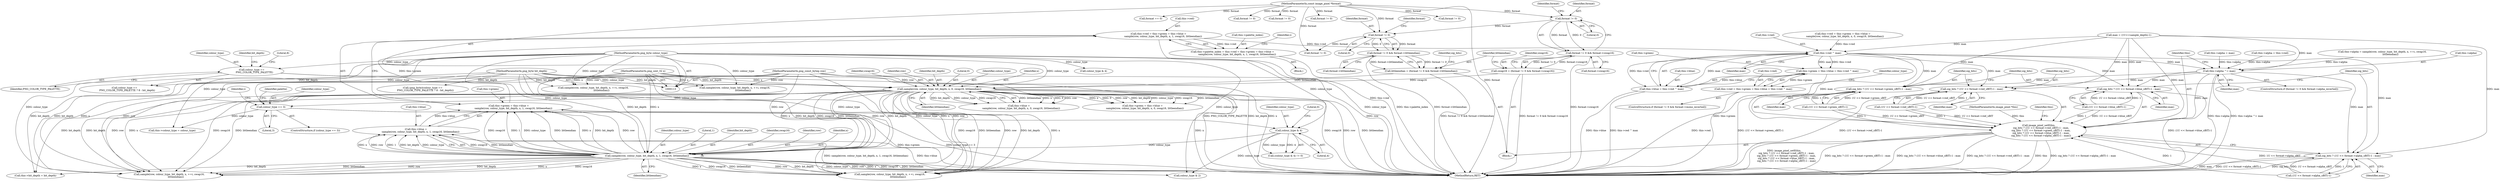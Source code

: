 digraph "0_Android_9d4853418ab2f754c2b63e091c29c5529b8b86ca_51@pointer" {
"1000301" [label="(Call,this->red = this->green = this->blue =\n            sample(row, colour_type, bit_depth, x, 1, swap16, littleendian))"];
"1000305" [label="(Call,this->green = this->blue =\n            sample(row, colour_type, bit_depth, x, 1, swap16, littleendian))"];
"1000309" [label="(Call,this->blue =\n            sample(row, colour_type, bit_depth, x, 1, swap16, littleendian))"];
"1000313" [label="(Call,sample(row, colour_type, bit_depth, x, 1, swap16, littleendian))"];
"1000187" [label="(Call,sample(row, colour_type, bit_depth, x, 0, swap16, littleendian))"];
"1000115" [label="(MethodParameterIn,png_const_bytep row)"];
"1000128" [label="(Call,colour_type ==\n       PNG_COLOR_TYPE_PALETTE)"];
"1000116" [label="(MethodParameterIn,png_byte colour_type)"];
"1000117" [label="(MethodParameterIn,png_byte bit_depth)"];
"1000118" [label="(MethodParameterIn,png_uint_32 x)"];
"1000142" [label="(Call,swap16 = (format != 0 && format->swap16))"];
"1000144" [label="(Call,format != 0 && format->swap16)"];
"1000145" [label="(Call,format != 0)"];
"1000120" [label="(MethodParameterIn,const image_pixel *format)"];
"1000152" [label="(Call,littleendian = (format != 0 && format->littleendian))"];
"1000154" [label="(Call,format != 0 && format->littleendian)"];
"1000155" [label="(Call,format != 0)"];
"1000278" [label="(Call,colour_type & 4)"];
"1000218" [label="(Call,colour_type == 3)"];
"1000297" [label="(Call,this->palette_index = this->red = this->green = this->blue =\n            sample(row, colour_type, bit_depth, x, 1, swap16, littleendian))"];
"1000398" [label="(Call,this->red ^ max)"];
"1000390" [label="(Call,this->green = this->blue = this->red ^ max)"];
"1000386" [label="(Call,this->red = this->green = this->blue = this->red ^ max)"];
"1000394" [label="(Call,this->blue = this->red ^ max)"];
"1000440" [label="(Call,this->alpha ^= max)"];
"1000445" [label="(Call,image_pixel_setf(this,\n      sig_bits ? (1U << format->red_sBIT)-1 : max,\n      sig_bits ? (1U << format->green_sBIT)-1 : max,\n      sig_bits ? (1U << format->blue_sBIT)-1 : max,\n      sig_bits ? (1U << format->alpha_sBIT)-1 : max))"];
"1000447" [label="(Call,sig_bits ? (1U << format->red_sBIT)-1 : max)"];
"1000457" [label="(Call,sig_bits ? (1U << format->green_sBIT)-1 : max)"];
"1000467" [label="(Call,sig_bits ? (1U << format->blue_sBIT)-1 : max)"];
"1000477" [label="(Call,sig_bits ? (1U << format->alpha_sBIT)-1 : max)"];
"1000281" [label="(Literal,0)"];
"1000175" [label="(Call,this->red = this->green = this->blue =\n      sample(row, colour_type, bit_depth, x, 0, swap16, littleendian))"];
"1000354" [label="(Call,sample(row, colour_type, bit_depth, x, ++i, swap16,\n                     littleendian))"];
"1000195" [label="(Call,this->alpha = max)"];
"1000449" [label="(Call,(1U << format->red_sBIT)-1)"];
"1000142" [label="(Call,swap16 = (format != 0 && format->swap16))"];
"1000468" [label="(Identifier,sig_bits)"];
"1000314" [label="(Identifier,row)"];
"1000153" [label="(Identifier,littleendian)"];
"1000155" [label="(Call,format != 0)"];
"1000386" [label="(Call,this->red = this->green = this->blue = this->red ^ max)"];
"1000456" [label="(Identifier,max)"];
"1000447" [label="(Call,sig_bits ? (1U << format->red_sBIT)-1 : max)"];
"1000478" [label="(Identifier,sig_bits)"];
"1000317" [label="(Identifier,x)"];
"1000192" [label="(Literal,0)"];
"1000280" [label="(Literal,4)"];
"1000458" [label="(Identifier,sig_bits)"];
"1000378" [label="(ControlStructure,if (format != 0 && format->mono_inverted))"];
"1000297" [label="(Call,this->palette_index = this->red = this->green = this->blue =\n            sample(row, colour_type, bit_depth, x, 1, swap16, littleendian))"];
"1000394" [label="(Call,this->blue = this->red ^ max)"];
"1000145" [label="(Call,format != 0)"];
"1000486" [label="(Identifier,max)"];
"1000193" [label="(Identifier,swap16)"];
"1000189" [label="(Identifier,colour_type)"];
"1000318" [label="(Literal,1)"];
"1000217" [label="(ControlStructure,if (colour_type == 3))"];
"1000114" [label="(MethodParameterIn,image_pixel *this)"];
"1000277" [label="(Call,(colour_type & 4) != 0)"];
"1000302" [label="(Call,this->red)"];
"1000121" [label="(Block,)"];
"1000477" [label="(Call,sig_bits ? (1U << format->alpha_sBIT)-1 : max)"];
"1000194" [label="(Identifier,littleendian)"];
"1000320" [label="(Identifier,littleendian)"];
"1000344" [label="(Call,format != 0)"];
"1000391" [label="(Call,this->green)"];
"1000445" [label="(Call,image_pixel_setf(this,\n      sig_bits ? (1U << format->red_sBIT)-1 : max,\n      sig_bits ? (1U << format->green_sBIT)-1 : max,\n      sig_bits ? (1U << format->blue_sBIT)-1 : max,\n      sig_bits ? (1U << format->alpha_sBIT)-1 : max))"];
"1000183" [label="(Call,this->blue =\n      sample(row, colour_type, bit_depth, x, 0, swap16, littleendian))"];
"1000156" [label="(Identifier,format)"];
"1000163" [label="(Identifier,sig_bits)"];
"1000118" [label="(MethodParameterIn,png_uint_32 x)"];
"1000405" [label="(Call,colour_type & 4)"];
"1000325" [label="(Call,colour_type & 2)"];
"1000129" [label="(Identifier,colour_type)"];
"1000219" [label="(Identifier,colour_type)"];
"1000147" [label="(Literal,0)"];
"1000469" [label="(Call,(1U << format->blue_sBIT)-1)"];
"1000134" [label="(Call,max = (1U<<sample_depth)-1)"];
"1000298" [label="(Call,this->palette_index)"];
"1000220" [label="(Literal,3)"];
"1000542" [label="(MethodReturn,RET)"];
"1000305" [label="(Call,this->green = this->blue =\n            sample(row, colour_type, bit_depth, x, 1, swap16, littleendian))"];
"1000128" [label="(Call,colour_type ==\n       PNG_COLOR_TYPE_PALETTE)"];
"1000152" [label="(Call,littleendian = (format != 0 && format->littleendian))"];
"1000489" [label="(Identifier,this)"];
"1000132" [label="(Identifier,bit_depth)"];
"1000158" [label="(Call,format->littleendian)"];
"1000116" [label="(MethodParameterIn,png_byte colour_type)"];
"1000191" [label="(Identifier,x)"];
"1000188" [label="(Identifier,row)"];
"1000279" [label="(Identifier,colour_type)"];
"1000143" [label="(Identifier,swap16)"];
"1000432" [label="(ControlStructure,if (format != 0 && format->alpha_inverted))"];
"1000459" [label="(Call,(1U << format->green_sBIT)-1)"];
"1000154" [label="(Call,format != 0 && format->littleendian)"];
"1000117" [label="(MethodParameterIn,png_byte bit_depth)"];
"1000283" [label="(Call,format != 0)"];
"1000457" [label="(Call,sig_bits ? (1U << format->green_sBIT)-1 : max)"];
"1000315" [label="(Identifier,colour_type)"];
"1000412" [label="(Call,format == 0)"];
"1000387" [label="(Call,this->red)"];
"1000466" [label="(Identifier,max)"];
"1000395" [label="(Call,this->blue)"];
"1000310" [label="(Call,this->blue)"];
"1000165" [label="(Call,format != 0)"];
"1000309" [label="(Call,this->blue =\n            sample(row, colour_type, bit_depth, x, 1, swap16, littleendian))"];
"1000149" [label="(Identifier,format)"];
"1000492" [label="(Call,this->bit_depth = bit_depth)"];
"1000187" [label="(Call,sample(row, colour_type, bit_depth, x, 0, swap16, littleendian))"];
"1000479" [label="(Call,(1U << format->alpha_sBIT)-1)"];
"1000333" [label="(Call,sample(row, colour_type, bit_depth, x, ++i, swap16,\n                 littleendian))"];
"1000127" [label="(Call,colour_type ==\n       PNG_COLOR_TYPE_PALETTE ? 8 : bit_depth)"];
"1000148" [label="(Call,format->swap16)"];
"1000390" [label="(Call,this->green = this->blue = this->red ^ max)"];
"1000289" [label="(Block,)"];
"1000487" [label="(Call,this->colour_type = colour_type)"];
"1000146" [label="(Identifier,format)"];
"1000380" [label="(Call,format != 0)"];
"1000476" [label="(Identifier,max)"];
"1000190" [label="(Identifier,bit_depth)"];
"1000399" [label="(Call,this->red)"];
"1000446" [label="(Identifier,this)"];
"1000144" [label="(Call,format != 0 && format->swap16)"];
"1000157" [label="(Literal,0)"];
"1000316" [label="(Identifier,bit_depth)"];
"1000115" [label="(MethodParameterIn,png_const_bytep row)"];
"1000273" [label="(Identifier,i)"];
"1000319" [label="(Identifier,swap16)"];
"1000301" [label="(Call,this->red = this->green = this->blue =\n            sample(row, colour_type, bit_depth, x, 1, swap16, littleendian))"];
"1000440" [label="(Call,this->alpha ^= max)"];
"1000467" [label="(Call,sig_bits ? (1U << format->blue_sBIT)-1 : max)"];
"1000406" [label="(Identifier,colour_type)"];
"1000131" [label="(Literal,8)"];
"1000290" [label="(Call,this->alpha = this->red)"];
"1000313" [label="(Call,sample(row, colour_type, bit_depth, x, 1, swap16, littleendian))"];
"1000448" [label="(Identifier,sig_bits)"];
"1000423" [label="(Call,sample(row, colour_type, bit_depth, x, ++i, swap16,\n                     littleendian))"];
"1000398" [label="(Call,this->red ^ max)"];
"1000125" [label="(Call,(png_byte)(colour_type ==\n       PNG_COLOR_TYPE_PALETTE ? 8 : bit_depth))"];
"1000306" [label="(Call,this->green)"];
"1000120" [label="(MethodParameterIn,const image_pixel *format)"];
"1000419" [label="(Call,this->alpha = sample(row, colour_type, bit_depth, x, ++i, swap16,\n                     littleendian))"];
"1000224" [label="(Identifier,palette)"];
"1000322" [label="(Identifier,i)"];
"1000278" [label="(Call,colour_type & 4)"];
"1000444" [label="(Identifier,max)"];
"1000130" [label="(Identifier,PNG_COLOR_TYPE_PALETTE)"];
"1000159" [label="(Identifier,format)"];
"1000434" [label="(Call,format != 0)"];
"1000402" [label="(Identifier,max)"];
"1000218" [label="(Call,colour_type == 3)"];
"1000179" [label="(Call,this->green = this->blue =\n      sample(row, colour_type, bit_depth, x, 0, swap16, littleendian))"];
"1000368" [label="(Call,sample(row, colour_type, bit_depth, x, ++i, swap16,\n                     littleendian))"];
"1000441" [label="(Call,this->alpha)"];
"1000301" -> "1000297"  [label="AST: "];
"1000301" -> "1000305"  [label="CFG: "];
"1000302" -> "1000301"  [label="AST: "];
"1000305" -> "1000301"  [label="AST: "];
"1000297" -> "1000301"  [label="CFG: "];
"1000301" -> "1000542"  [label="DDG: this->red"];
"1000301" -> "1000297"  [label="DDG: this->red"];
"1000305" -> "1000301"  [label="DDG: this->green"];
"1000301" -> "1000398"  [label="DDG: this->red"];
"1000305" -> "1000309"  [label="CFG: "];
"1000306" -> "1000305"  [label="AST: "];
"1000309" -> "1000305"  [label="AST: "];
"1000305" -> "1000542"  [label="DDG: this->green"];
"1000309" -> "1000305"  [label="DDG: this->blue"];
"1000313" -> "1000305"  [label="DDG: swap16"];
"1000313" -> "1000305"  [label="DDG: littleendian"];
"1000313" -> "1000305"  [label="DDG: x"];
"1000313" -> "1000305"  [label="DDG: row"];
"1000313" -> "1000305"  [label="DDG: 1"];
"1000313" -> "1000305"  [label="DDG: bit_depth"];
"1000313" -> "1000305"  [label="DDG: colour_type"];
"1000309" -> "1000313"  [label="CFG: "];
"1000310" -> "1000309"  [label="AST: "];
"1000313" -> "1000309"  [label="AST: "];
"1000309" -> "1000542"  [label="DDG: this->blue"];
"1000309" -> "1000542"  [label="DDG: sample(row, colour_type, bit_depth, x, 1, swap16, littleendian)"];
"1000313" -> "1000309"  [label="DDG: swap16"];
"1000313" -> "1000309"  [label="DDG: littleendian"];
"1000313" -> "1000309"  [label="DDG: x"];
"1000313" -> "1000309"  [label="DDG: row"];
"1000313" -> "1000309"  [label="DDG: 1"];
"1000313" -> "1000309"  [label="DDG: bit_depth"];
"1000313" -> "1000309"  [label="DDG: colour_type"];
"1000313" -> "1000320"  [label="CFG: "];
"1000314" -> "1000313"  [label="AST: "];
"1000315" -> "1000313"  [label="AST: "];
"1000316" -> "1000313"  [label="AST: "];
"1000317" -> "1000313"  [label="AST: "];
"1000318" -> "1000313"  [label="AST: "];
"1000319" -> "1000313"  [label="AST: "];
"1000320" -> "1000313"  [label="AST: "];
"1000313" -> "1000542"  [label="DDG: swap16"];
"1000313" -> "1000542"  [label="DDG: littleendian"];
"1000313" -> "1000542"  [label="DDG: row"];
"1000313" -> "1000542"  [label="DDG: x"];
"1000187" -> "1000313"  [label="DDG: row"];
"1000187" -> "1000313"  [label="DDG: bit_depth"];
"1000187" -> "1000313"  [label="DDG: x"];
"1000187" -> "1000313"  [label="DDG: swap16"];
"1000187" -> "1000313"  [label="DDG: littleendian"];
"1000115" -> "1000313"  [label="DDG: row"];
"1000278" -> "1000313"  [label="DDG: colour_type"];
"1000116" -> "1000313"  [label="DDG: colour_type"];
"1000117" -> "1000313"  [label="DDG: bit_depth"];
"1000118" -> "1000313"  [label="DDG: x"];
"1000313" -> "1000325"  [label="DDG: colour_type"];
"1000313" -> "1000333"  [label="DDG: row"];
"1000313" -> "1000333"  [label="DDG: bit_depth"];
"1000313" -> "1000333"  [label="DDG: x"];
"1000313" -> "1000333"  [label="DDG: swap16"];
"1000313" -> "1000333"  [label="DDG: littleendian"];
"1000313" -> "1000423"  [label="DDG: row"];
"1000313" -> "1000423"  [label="DDG: bit_depth"];
"1000313" -> "1000423"  [label="DDG: x"];
"1000313" -> "1000423"  [label="DDG: swap16"];
"1000313" -> "1000423"  [label="DDG: littleendian"];
"1000313" -> "1000492"  [label="DDG: bit_depth"];
"1000187" -> "1000183"  [label="AST: "];
"1000187" -> "1000194"  [label="CFG: "];
"1000188" -> "1000187"  [label="AST: "];
"1000189" -> "1000187"  [label="AST: "];
"1000190" -> "1000187"  [label="AST: "];
"1000191" -> "1000187"  [label="AST: "];
"1000192" -> "1000187"  [label="AST: "];
"1000193" -> "1000187"  [label="AST: "];
"1000194" -> "1000187"  [label="AST: "];
"1000183" -> "1000187"  [label="CFG: "];
"1000187" -> "1000542"  [label="DDG: row"];
"1000187" -> "1000542"  [label="DDG: littleendian"];
"1000187" -> "1000542"  [label="DDG: x"];
"1000187" -> "1000542"  [label="DDG: swap16"];
"1000187" -> "1000179"  [label="DDG: littleendian"];
"1000187" -> "1000179"  [label="DDG: x"];
"1000187" -> "1000179"  [label="DDG: 0"];
"1000187" -> "1000179"  [label="DDG: row"];
"1000187" -> "1000179"  [label="DDG: bit_depth"];
"1000187" -> "1000179"  [label="DDG: colour_type"];
"1000187" -> "1000179"  [label="DDG: swap16"];
"1000187" -> "1000183"  [label="DDG: littleendian"];
"1000187" -> "1000183"  [label="DDG: x"];
"1000187" -> "1000183"  [label="DDG: 0"];
"1000187" -> "1000183"  [label="DDG: row"];
"1000187" -> "1000183"  [label="DDG: bit_depth"];
"1000187" -> "1000183"  [label="DDG: colour_type"];
"1000187" -> "1000183"  [label="DDG: swap16"];
"1000115" -> "1000187"  [label="DDG: row"];
"1000128" -> "1000187"  [label="DDG: colour_type"];
"1000116" -> "1000187"  [label="DDG: colour_type"];
"1000117" -> "1000187"  [label="DDG: bit_depth"];
"1000118" -> "1000187"  [label="DDG: x"];
"1000142" -> "1000187"  [label="DDG: swap16"];
"1000152" -> "1000187"  [label="DDG: littleendian"];
"1000187" -> "1000218"  [label="DDG: colour_type"];
"1000187" -> "1000333"  [label="DDG: row"];
"1000187" -> "1000333"  [label="DDG: bit_depth"];
"1000187" -> "1000333"  [label="DDG: x"];
"1000187" -> "1000333"  [label="DDG: swap16"];
"1000187" -> "1000333"  [label="DDG: littleendian"];
"1000187" -> "1000423"  [label="DDG: row"];
"1000187" -> "1000423"  [label="DDG: bit_depth"];
"1000187" -> "1000423"  [label="DDG: x"];
"1000187" -> "1000423"  [label="DDG: swap16"];
"1000187" -> "1000423"  [label="DDG: littleendian"];
"1000187" -> "1000492"  [label="DDG: bit_depth"];
"1000115" -> "1000113"  [label="AST: "];
"1000115" -> "1000542"  [label="DDG: row"];
"1000115" -> "1000333"  [label="DDG: row"];
"1000115" -> "1000354"  [label="DDG: row"];
"1000115" -> "1000368"  [label="DDG: row"];
"1000115" -> "1000423"  [label="DDG: row"];
"1000128" -> "1000127"  [label="AST: "];
"1000128" -> "1000130"  [label="CFG: "];
"1000129" -> "1000128"  [label="AST: "];
"1000130" -> "1000128"  [label="AST: "];
"1000131" -> "1000128"  [label="CFG: "];
"1000132" -> "1000128"  [label="CFG: "];
"1000128" -> "1000542"  [label="DDG: PNG_COLOR_TYPE_PALETTE"];
"1000116" -> "1000128"  [label="DDG: colour_type"];
"1000116" -> "1000113"  [label="AST: "];
"1000116" -> "1000542"  [label="DDG: colour_type"];
"1000116" -> "1000218"  [label="DDG: colour_type"];
"1000116" -> "1000278"  [label="DDG: colour_type"];
"1000116" -> "1000325"  [label="DDG: colour_type"];
"1000116" -> "1000333"  [label="DDG: colour_type"];
"1000116" -> "1000354"  [label="DDG: colour_type"];
"1000116" -> "1000368"  [label="DDG: colour_type"];
"1000116" -> "1000405"  [label="DDG: colour_type"];
"1000116" -> "1000423"  [label="DDG: colour_type"];
"1000116" -> "1000487"  [label="DDG: colour_type"];
"1000117" -> "1000113"  [label="AST: "];
"1000117" -> "1000542"  [label="DDG: bit_depth"];
"1000117" -> "1000125"  [label="DDG: bit_depth"];
"1000117" -> "1000127"  [label="DDG: bit_depth"];
"1000117" -> "1000333"  [label="DDG: bit_depth"];
"1000117" -> "1000354"  [label="DDG: bit_depth"];
"1000117" -> "1000368"  [label="DDG: bit_depth"];
"1000117" -> "1000423"  [label="DDG: bit_depth"];
"1000117" -> "1000492"  [label="DDG: bit_depth"];
"1000118" -> "1000113"  [label="AST: "];
"1000118" -> "1000542"  [label="DDG: x"];
"1000118" -> "1000333"  [label="DDG: x"];
"1000118" -> "1000354"  [label="DDG: x"];
"1000118" -> "1000368"  [label="DDG: x"];
"1000118" -> "1000423"  [label="DDG: x"];
"1000142" -> "1000121"  [label="AST: "];
"1000142" -> "1000144"  [label="CFG: "];
"1000143" -> "1000142"  [label="AST: "];
"1000144" -> "1000142"  [label="AST: "];
"1000153" -> "1000142"  [label="CFG: "];
"1000142" -> "1000542"  [label="DDG: format != 0 && format->swap16"];
"1000144" -> "1000142"  [label="DDG: format != 0"];
"1000144" -> "1000142"  [label="DDG: format->swap16"];
"1000144" -> "1000145"  [label="CFG: "];
"1000144" -> "1000148"  [label="CFG: "];
"1000145" -> "1000144"  [label="AST: "];
"1000148" -> "1000144"  [label="AST: "];
"1000144" -> "1000542"  [label="DDG: format->swap16"];
"1000145" -> "1000144"  [label="DDG: format"];
"1000145" -> "1000144"  [label="DDG: 0"];
"1000145" -> "1000147"  [label="CFG: "];
"1000146" -> "1000145"  [label="AST: "];
"1000147" -> "1000145"  [label="AST: "];
"1000149" -> "1000145"  [label="CFG: "];
"1000120" -> "1000145"  [label="DDG: format"];
"1000145" -> "1000155"  [label="DDG: format"];
"1000120" -> "1000113"  [label="AST: "];
"1000120" -> "1000542"  [label="DDG: format"];
"1000120" -> "1000155"  [label="DDG: format"];
"1000120" -> "1000165"  [label="DDG: format"];
"1000120" -> "1000283"  [label="DDG: format"];
"1000120" -> "1000344"  [label="DDG: format"];
"1000120" -> "1000380"  [label="DDG: format"];
"1000120" -> "1000412"  [label="DDG: format"];
"1000120" -> "1000434"  [label="DDG: format"];
"1000152" -> "1000121"  [label="AST: "];
"1000152" -> "1000154"  [label="CFG: "];
"1000153" -> "1000152"  [label="AST: "];
"1000154" -> "1000152"  [label="AST: "];
"1000163" -> "1000152"  [label="CFG: "];
"1000152" -> "1000542"  [label="DDG: format != 0 && format->littleendian"];
"1000154" -> "1000152"  [label="DDG: format != 0"];
"1000154" -> "1000152"  [label="DDG: format->littleendian"];
"1000154" -> "1000155"  [label="CFG: "];
"1000154" -> "1000158"  [label="CFG: "];
"1000155" -> "1000154"  [label="AST: "];
"1000158" -> "1000154"  [label="AST: "];
"1000154" -> "1000542"  [label="DDG: format->littleendian"];
"1000155" -> "1000154"  [label="DDG: format"];
"1000155" -> "1000154"  [label="DDG: 0"];
"1000155" -> "1000157"  [label="CFG: "];
"1000156" -> "1000155"  [label="AST: "];
"1000157" -> "1000155"  [label="AST: "];
"1000159" -> "1000155"  [label="CFG: "];
"1000155" -> "1000165"  [label="DDG: format"];
"1000278" -> "1000277"  [label="AST: "];
"1000278" -> "1000280"  [label="CFG: "];
"1000279" -> "1000278"  [label="AST: "];
"1000280" -> "1000278"  [label="AST: "];
"1000281" -> "1000278"  [label="CFG: "];
"1000278" -> "1000277"  [label="DDG: colour_type"];
"1000278" -> "1000277"  [label="DDG: 4"];
"1000218" -> "1000278"  [label="DDG: colour_type"];
"1000278" -> "1000325"  [label="DDG: colour_type"];
"1000218" -> "1000217"  [label="AST: "];
"1000218" -> "1000220"  [label="CFG: "];
"1000219" -> "1000218"  [label="AST: "];
"1000220" -> "1000218"  [label="AST: "];
"1000224" -> "1000218"  [label="CFG: "];
"1000273" -> "1000218"  [label="CFG: "];
"1000218" -> "1000542"  [label="DDG: colour_type == 3"];
"1000218" -> "1000487"  [label="DDG: colour_type"];
"1000297" -> "1000289"  [label="AST: "];
"1000298" -> "1000297"  [label="AST: "];
"1000322" -> "1000297"  [label="CFG: "];
"1000297" -> "1000542"  [label="DDG: this->palette_index"];
"1000398" -> "1000394"  [label="AST: "];
"1000398" -> "1000402"  [label="CFG: "];
"1000399" -> "1000398"  [label="AST: "];
"1000402" -> "1000398"  [label="AST: "];
"1000394" -> "1000398"  [label="CFG: "];
"1000398" -> "1000390"  [label="DDG: this->red"];
"1000398" -> "1000390"  [label="DDG: max"];
"1000398" -> "1000394"  [label="DDG: this->red"];
"1000398" -> "1000394"  [label="DDG: max"];
"1000175" -> "1000398"  [label="DDG: this->red"];
"1000134" -> "1000398"  [label="DDG: max"];
"1000398" -> "1000440"  [label="DDG: max"];
"1000398" -> "1000445"  [label="DDG: max"];
"1000398" -> "1000447"  [label="DDG: max"];
"1000398" -> "1000457"  [label="DDG: max"];
"1000398" -> "1000467"  [label="DDG: max"];
"1000398" -> "1000477"  [label="DDG: max"];
"1000390" -> "1000386"  [label="AST: "];
"1000390" -> "1000394"  [label="CFG: "];
"1000391" -> "1000390"  [label="AST: "];
"1000394" -> "1000390"  [label="AST: "];
"1000386" -> "1000390"  [label="CFG: "];
"1000390" -> "1000542"  [label="DDG: this->green"];
"1000390" -> "1000386"  [label="DDG: this->green"];
"1000394" -> "1000390"  [label="DDG: this->blue"];
"1000386" -> "1000378"  [label="AST: "];
"1000387" -> "1000386"  [label="AST: "];
"1000406" -> "1000386"  [label="CFG: "];
"1000386" -> "1000542"  [label="DDG: this->red"];
"1000395" -> "1000394"  [label="AST: "];
"1000394" -> "1000542"  [label="DDG: this->red ^ max"];
"1000394" -> "1000542"  [label="DDG: this->blue"];
"1000440" -> "1000432"  [label="AST: "];
"1000440" -> "1000444"  [label="CFG: "];
"1000441" -> "1000440"  [label="AST: "];
"1000444" -> "1000440"  [label="AST: "];
"1000446" -> "1000440"  [label="CFG: "];
"1000440" -> "1000542"  [label="DDG: this->alpha ^= max"];
"1000440" -> "1000542"  [label="DDG: this->alpha"];
"1000290" -> "1000440"  [label="DDG: this->alpha"];
"1000419" -> "1000440"  [label="DDG: this->alpha"];
"1000195" -> "1000440"  [label="DDG: this->alpha"];
"1000134" -> "1000440"  [label="DDG: max"];
"1000440" -> "1000445"  [label="DDG: max"];
"1000440" -> "1000447"  [label="DDG: max"];
"1000440" -> "1000457"  [label="DDG: max"];
"1000440" -> "1000467"  [label="DDG: max"];
"1000440" -> "1000477"  [label="DDG: max"];
"1000445" -> "1000121"  [label="AST: "];
"1000445" -> "1000477"  [label="CFG: "];
"1000446" -> "1000445"  [label="AST: "];
"1000447" -> "1000445"  [label="AST: "];
"1000457" -> "1000445"  [label="AST: "];
"1000467" -> "1000445"  [label="AST: "];
"1000477" -> "1000445"  [label="AST: "];
"1000489" -> "1000445"  [label="CFG: "];
"1000445" -> "1000542"  [label="DDG: sig_bits ? (1U << format->green_sBIT)-1 : max"];
"1000445" -> "1000542"  [label="DDG: sig_bits ? (1U << format->blue_sBIT)-1 : max"];
"1000445" -> "1000542"  [label="DDG: sig_bits ? (1U << format->red_sBIT)-1 : max"];
"1000445" -> "1000542"  [label="DDG: this"];
"1000445" -> "1000542"  [label="DDG: sig_bits ? (1U << format->alpha_sBIT)-1 : max"];
"1000445" -> "1000542"  [label="DDG: image_pixel_setf(this,\n      sig_bits ? (1U << format->red_sBIT)-1 : max,\n      sig_bits ? (1U << format->green_sBIT)-1 : max,\n      sig_bits ? (1U << format->blue_sBIT)-1 : max,\n      sig_bits ? (1U << format->alpha_sBIT)-1 : max)"];
"1000114" -> "1000445"  [label="DDG: this"];
"1000449" -> "1000445"  [label="DDG: 1U << format->red_sBIT"];
"1000449" -> "1000445"  [label="DDG: 1"];
"1000134" -> "1000445"  [label="DDG: max"];
"1000459" -> "1000445"  [label="DDG: 1U << format->green_sBIT"];
"1000459" -> "1000445"  [label="DDG: 1"];
"1000469" -> "1000445"  [label="DDG: 1U << format->blue_sBIT"];
"1000469" -> "1000445"  [label="DDG: 1"];
"1000479" -> "1000445"  [label="DDG: 1U << format->alpha_sBIT"];
"1000479" -> "1000445"  [label="DDG: 1"];
"1000447" -> "1000449"  [label="CFG: "];
"1000447" -> "1000456"  [label="CFG: "];
"1000448" -> "1000447"  [label="AST: "];
"1000449" -> "1000447"  [label="AST: "];
"1000456" -> "1000447"  [label="AST: "];
"1000458" -> "1000447"  [label="CFG: "];
"1000447" -> "1000542"  [label="DDG: (1U << format->red_sBIT)-1"];
"1000449" -> "1000447"  [label="DDG: 1U << format->red_sBIT"];
"1000449" -> "1000447"  [label="DDG: 1"];
"1000134" -> "1000447"  [label="DDG: max"];
"1000457" -> "1000459"  [label="CFG: "];
"1000457" -> "1000466"  [label="CFG: "];
"1000458" -> "1000457"  [label="AST: "];
"1000459" -> "1000457"  [label="AST: "];
"1000466" -> "1000457"  [label="AST: "];
"1000468" -> "1000457"  [label="CFG: "];
"1000457" -> "1000542"  [label="DDG: (1U << format->green_sBIT)-1"];
"1000459" -> "1000457"  [label="DDG: 1U << format->green_sBIT"];
"1000459" -> "1000457"  [label="DDG: 1"];
"1000134" -> "1000457"  [label="DDG: max"];
"1000467" -> "1000469"  [label="CFG: "];
"1000467" -> "1000476"  [label="CFG: "];
"1000468" -> "1000467"  [label="AST: "];
"1000469" -> "1000467"  [label="AST: "];
"1000476" -> "1000467"  [label="AST: "];
"1000478" -> "1000467"  [label="CFG: "];
"1000467" -> "1000542"  [label="DDG: (1U << format->blue_sBIT)-1"];
"1000469" -> "1000467"  [label="DDG: 1U << format->blue_sBIT"];
"1000469" -> "1000467"  [label="DDG: 1"];
"1000134" -> "1000467"  [label="DDG: max"];
"1000477" -> "1000479"  [label="CFG: "];
"1000477" -> "1000486"  [label="CFG: "];
"1000478" -> "1000477"  [label="AST: "];
"1000479" -> "1000477"  [label="AST: "];
"1000486" -> "1000477"  [label="AST: "];
"1000477" -> "1000542"  [label="DDG: max"];
"1000477" -> "1000542"  [label="DDG: (1U << format->alpha_sBIT)-1"];
"1000477" -> "1000542"  [label="DDG: sig_bits"];
"1000479" -> "1000477"  [label="DDG: 1U << format->alpha_sBIT"];
"1000479" -> "1000477"  [label="DDG: 1"];
"1000134" -> "1000477"  [label="DDG: max"];
}
